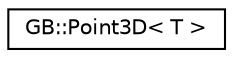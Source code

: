 digraph "Graphical Class Hierarchy"
{
  edge [fontname="Helvetica",fontsize="10",labelfontname="Helvetica",labelfontsize="10"];
  node [fontname="Helvetica",fontsize="10",shape=record];
  rankdir="LR";
  Node1 [label="GB::Point3D\< T \>",height=0.2,width=0.4,color="black", fillcolor="white", style="filled",URL="$struct_g_b_1_1_point3_d.html",tooltip="Stores a three dimensional position. "];
}
